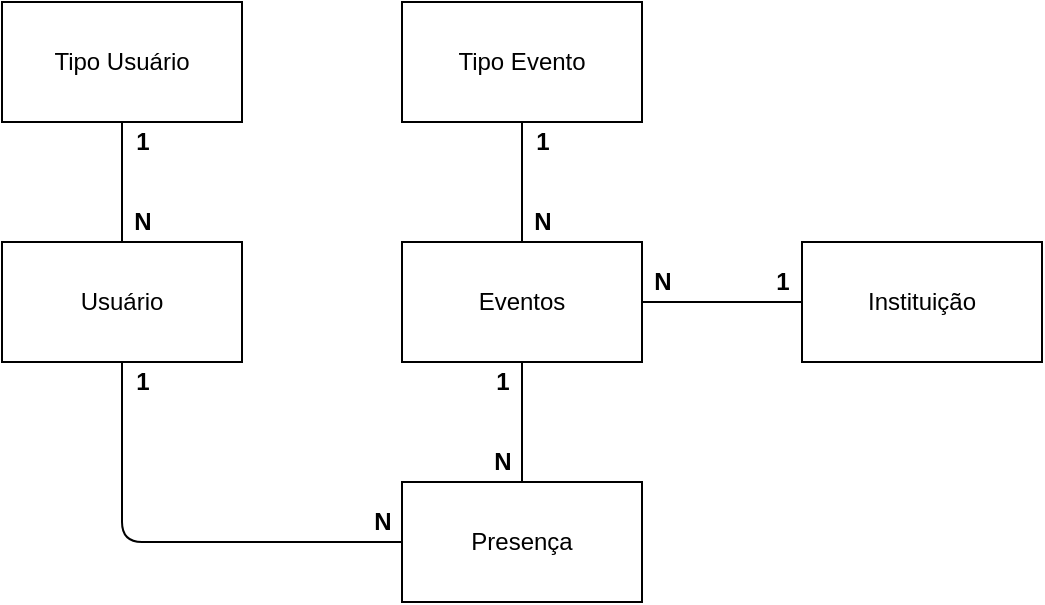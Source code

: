 <mxfile version="12.6.5" type="device"><diagram id="HhVRhyO08Zw0bO6aCU2q" name="Page-1"><mxGraphModel dx="1038" dy="580" grid="1" gridSize="10" guides="1" tooltips="1" connect="1" arrows="1" fold="1" page="1" pageScale="1" pageWidth="827" pageHeight="1169" math="0" shadow="0"><root><mxCell id="0"/><mxCell id="1" parent="0"/><mxCell id="K8w4K4yH_KONgIxdNIxF-1" value="Tipo Usuário" style="rounded=0;whiteSpace=wrap;html=1;" vertex="1" parent="1"><mxGeometry x="40" y="40" width="120" height="60" as="geometry"/></mxCell><mxCell id="K8w4K4yH_KONgIxdNIxF-2" value="Usuário" style="rounded=0;whiteSpace=wrap;html=1;" vertex="1" parent="1"><mxGeometry x="40" y="160" width="120" height="60" as="geometry"/></mxCell><mxCell id="K8w4K4yH_KONgIxdNIxF-3" value="Eventos" style="rounded=0;whiteSpace=wrap;html=1;" vertex="1" parent="1"><mxGeometry x="240" y="160" width="120" height="60" as="geometry"/></mxCell><mxCell id="K8w4K4yH_KONgIxdNIxF-4" value="Tipo Evento" style="rounded=0;whiteSpace=wrap;html=1;" vertex="1" parent="1"><mxGeometry x="240" y="40" width="120" height="60" as="geometry"/></mxCell><mxCell id="K8w4K4yH_KONgIxdNIxF-5" value="Instituição" style="rounded=0;whiteSpace=wrap;html=1;" vertex="1" parent="1"><mxGeometry x="440" y="160" width="120" height="60" as="geometry"/></mxCell><mxCell id="K8w4K4yH_KONgIxdNIxF-6" value="Presença" style="rounded=0;whiteSpace=wrap;html=1;" vertex="1" parent="1"><mxGeometry x="240" y="280" width="120" height="60" as="geometry"/></mxCell><mxCell id="K8w4K4yH_KONgIxdNIxF-13" value="" style="endArrow=none;html=1;strokeColor=#000000;entryX=0.5;entryY=1;entryDx=0;entryDy=0;exitX=0.5;exitY=0;exitDx=0;exitDy=0;" edge="1" parent="1" source="K8w4K4yH_KONgIxdNIxF-2" target="K8w4K4yH_KONgIxdNIxF-1"><mxGeometry width="50" height="50" relative="1" as="geometry"><mxPoint x="40" y="410" as="sourcePoint"/><mxPoint x="90" y="350" as="targetPoint"/></mxGeometry></mxCell><mxCell id="K8w4K4yH_KONgIxdNIxF-14" value="" style="endArrow=none;html=1;strokeColor=#000000;entryX=0;entryY=0.5;entryDx=0;entryDy=0;exitX=0.5;exitY=1;exitDx=0;exitDy=0;" edge="1" parent="1" source="K8w4K4yH_KONgIxdNIxF-2" target="K8w4K4yH_KONgIxdNIxF-6"><mxGeometry width="50" height="50" relative="1" as="geometry"><mxPoint x="160" y="220" as="sourcePoint"/><mxPoint x="100" y="360" as="targetPoint"/><Array as="points"><mxPoint x="100" y="310"/></Array></mxGeometry></mxCell><mxCell id="K8w4K4yH_KONgIxdNIxF-15" value="" style="endArrow=none;html=1;strokeColor=#000000;entryX=0.5;entryY=1;entryDx=0;entryDy=0;exitX=0.5;exitY=0;exitDx=0;exitDy=0;" edge="1" parent="1" source="K8w4K4yH_KONgIxdNIxF-6" target="K8w4K4yH_KONgIxdNIxF-3"><mxGeometry width="50" height="50" relative="1" as="geometry"><mxPoint x="60" y="430" as="sourcePoint"/><mxPoint x="110" y="370" as="targetPoint"/></mxGeometry></mxCell><mxCell id="K8w4K4yH_KONgIxdNIxF-16" value="" style="endArrow=none;html=1;strokeColor=#000000;entryX=0.5;entryY=1;entryDx=0;entryDy=0;exitX=0.5;exitY=0;exitDx=0;exitDy=0;" edge="1" parent="1" source="K8w4K4yH_KONgIxdNIxF-3" target="K8w4K4yH_KONgIxdNIxF-4"><mxGeometry width="50" height="50" relative="1" as="geometry"><mxPoint x="70" y="440" as="sourcePoint"/><mxPoint x="120" y="380" as="targetPoint"/></mxGeometry></mxCell><mxCell id="K8w4K4yH_KONgIxdNIxF-17" value="" style="endArrow=none;html=1;strokeColor=#000000;entryX=0;entryY=0.5;entryDx=0;entryDy=0;exitX=1;exitY=0.5;exitDx=0;exitDy=0;" edge="1" parent="1" source="K8w4K4yH_KONgIxdNIxF-3" target="K8w4K4yH_KONgIxdNIxF-5"><mxGeometry width="50" height="50" relative="1" as="geometry"><mxPoint x="80" y="450" as="sourcePoint"/><mxPoint x="130" y="390" as="targetPoint"/></mxGeometry></mxCell><mxCell id="K8w4K4yH_KONgIxdNIxF-18" value="&lt;b&gt;N&lt;/b&gt;" style="text;html=1;align=center;verticalAlign=middle;resizable=0;points=[];autosize=1;" vertex="1" parent="1"><mxGeometry x="220" y="290" width="20" height="20" as="geometry"/></mxCell><mxCell id="K8w4K4yH_KONgIxdNIxF-19" value="&lt;b&gt;N&lt;/b&gt;" style="text;html=1;align=center;verticalAlign=middle;resizable=0;points=[];autosize=1;" vertex="1" parent="1"><mxGeometry x="100" y="140" width="20" height="20" as="geometry"/></mxCell><mxCell id="K8w4K4yH_KONgIxdNIxF-20" value="&lt;b&gt;N&lt;/b&gt;" style="text;html=1;align=center;verticalAlign=middle;resizable=0;points=[];autosize=1;" vertex="1" parent="1"><mxGeometry x="280" y="260" width="20" height="20" as="geometry"/></mxCell><mxCell id="K8w4K4yH_KONgIxdNIxF-21" value="&lt;b&gt;N&lt;/b&gt;" style="text;html=1;align=center;verticalAlign=middle;resizable=0;points=[];autosize=1;" vertex="1" parent="1"><mxGeometry x="300" y="140" width="20" height="20" as="geometry"/></mxCell><mxCell id="K8w4K4yH_KONgIxdNIxF-22" value="&lt;b&gt;N&lt;/b&gt;" style="text;html=1;align=center;verticalAlign=middle;resizable=0;points=[];autosize=1;" vertex="1" parent="1"><mxGeometry x="360" y="170" width="20" height="20" as="geometry"/></mxCell><mxCell id="K8w4K4yH_KONgIxdNIxF-25" value="&lt;b&gt;1&lt;/b&gt;" style="text;html=1;align=center;verticalAlign=middle;resizable=0;points=[];autosize=1;" vertex="1" parent="1"><mxGeometry x="100" y="220" width="20" height="20" as="geometry"/></mxCell><mxCell id="K8w4K4yH_KONgIxdNIxF-26" value="&lt;b&gt;1&lt;/b&gt;" style="text;html=1;align=center;verticalAlign=middle;resizable=0;points=[];autosize=1;" vertex="1" parent="1"><mxGeometry x="100" y="100" width="20" height="20" as="geometry"/></mxCell><mxCell id="K8w4K4yH_KONgIxdNIxF-27" value="&lt;b&gt;1&lt;/b&gt;" style="text;html=1;align=center;verticalAlign=middle;resizable=0;points=[];autosize=1;" vertex="1" parent="1"><mxGeometry x="300" y="100" width="20" height="20" as="geometry"/></mxCell><mxCell id="K8w4K4yH_KONgIxdNIxF-28" value="&lt;b&gt;1&lt;/b&gt;" style="text;html=1;align=center;verticalAlign=middle;resizable=0;points=[];autosize=1;" vertex="1" parent="1"><mxGeometry x="280" y="220" width="20" height="20" as="geometry"/></mxCell><mxCell id="K8w4K4yH_KONgIxdNIxF-29" value="&lt;b&gt;1&lt;/b&gt;" style="text;html=1;align=center;verticalAlign=middle;resizable=0;points=[];autosize=1;" vertex="1" parent="1"><mxGeometry x="420" y="170" width="20" height="20" as="geometry"/></mxCell></root></mxGraphModel></diagram></mxfile>